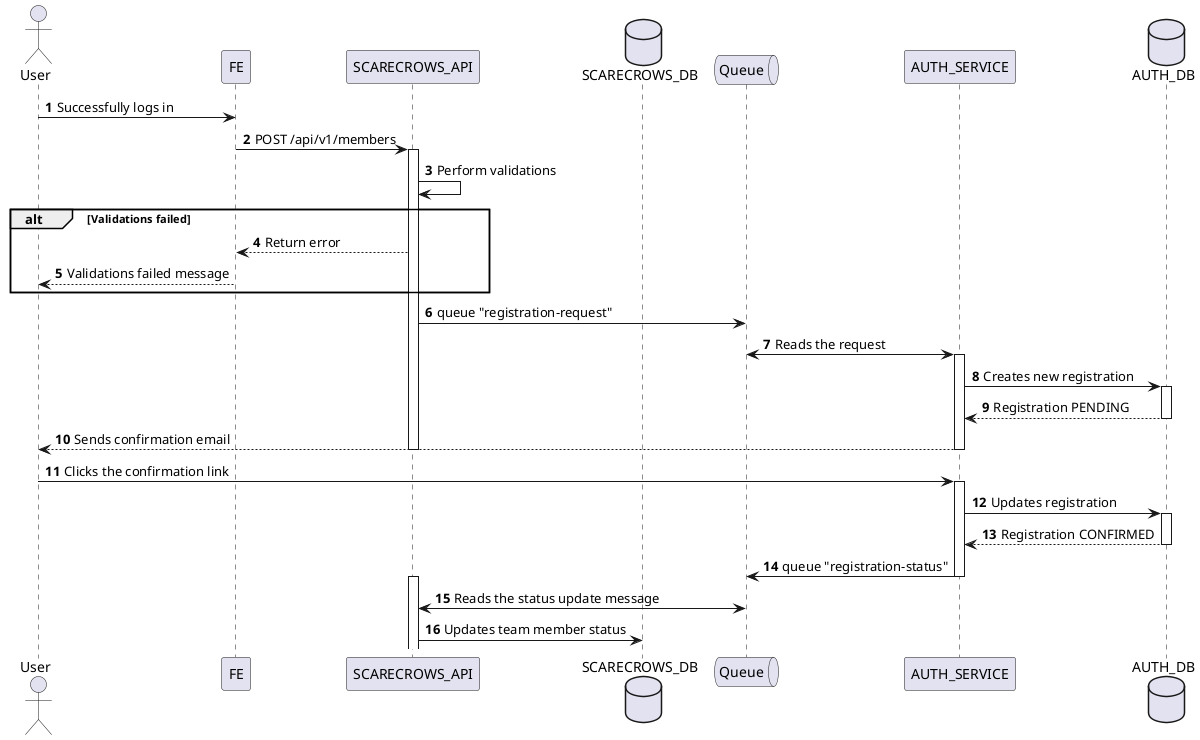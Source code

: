 @startuml
'https://plantuml.com/sequence-diagram

autonumber
actor User as Admin
Admin -> FE: Successfully logs in
FE -> SCARECROWS_API: POST /api/v1/members
activate SCARECROWS_API
    database SCARECROWS_DB as SCARECROWS_DB
    SCARECROWS_API -> SCARECROWS_API: Perform validations
    alt Validations failed
        FE <-- SCARECROWS_API: Return error
        Admin <-- FE: Validations failed message
    end
    queue Queue as Broker
    SCARECROWS_API -> Broker: queue "registration-request"
    AUTH_SERVICE <-> Broker: Reads the request
    activate AUTH_SERVICE
        database AUTH_DB as AUTH_DB
        AUTH_SERVICE -> AUTH_DB: Creates new registration
        activate AUTH_DB
            return Registration PENDING
        deactivate AUTH_DB
        Admin <-- AUTH_SERVICE: Sends confirmation email
    deactivate AUTH_SERVICE
deactivate SCARECROWS_API
Admin -> AUTH_SERVICE: Clicks the confirmation link
activate AUTH_SERVICE
    AUTH_SERVICE -> AUTH_DB: Updates registration
    activate AUTH_DB
        return Registration CONFIRMED
    deactivate AUTH_DB
    AUTH_SERVICE -> Broker: queue "registration-status"
deactivate AUTH_SERVICE

activate SCARECROWS_API
    SCARECROWS_API <-> Broker: Reads the status update message
    SCARECROWS_API -> SCARECROWS_DB: Updates team member status
deactivate


@enduml